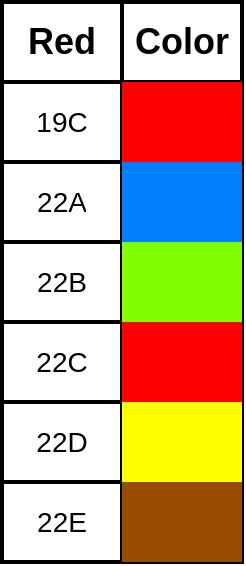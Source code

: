 <mxfile version="21.5.0" type="github">
  <diagram name="Página-1" id="VVQ3uWC_pOcY1xDPHB3c">
    <mxGraphModel dx="189" dy="300" grid="0" gridSize="10" guides="1" tooltips="1" connect="1" arrows="1" fold="1" page="1" pageScale="1" pageWidth="827" pageHeight="1169" math="0" shadow="0">
      <root>
        <mxCell id="0" />
        <mxCell id="1" parent="0" />
        <mxCell id="pIYx0gu5iTVSZUC7_cBy-79" value="" style="shape=table;startSize=0;container=1;collapsible=0;childLayout=tableLayout;strokeWidth=2;" vertex="1" parent="1">
          <mxGeometry x="352" y="251" width="120" height="280" as="geometry" />
        </mxCell>
        <mxCell id="pIYx0gu5iTVSZUC7_cBy-80" value="" style="shape=tableRow;horizontal=0;startSize=0;swimlaneHead=0;swimlaneBody=0;strokeColor=inherit;top=0;left=0;bottom=0;right=0;collapsible=0;dropTarget=0;fillColor=none;points=[[0,0.5],[1,0.5]];portConstraint=eastwest;" vertex="1" parent="pIYx0gu5iTVSZUC7_cBy-79">
          <mxGeometry width="120" height="40" as="geometry" />
        </mxCell>
        <mxCell id="pIYx0gu5iTVSZUC7_cBy-81" value="&lt;b&gt;&lt;font style=&quot;font-size: 18px;&quot;&gt;Red&lt;/font&gt;&lt;/b&gt;" style="shape=partialRectangle;html=1;whiteSpace=wrap;connectable=0;strokeColor=inherit;overflow=hidden;fillColor=none;top=0;left=0;bottom=0;right=0;pointerEvents=1;" vertex="1" parent="pIYx0gu5iTVSZUC7_cBy-80">
          <mxGeometry width="60" height="40" as="geometry">
            <mxRectangle width="60" height="40" as="alternateBounds" />
          </mxGeometry>
        </mxCell>
        <mxCell id="pIYx0gu5iTVSZUC7_cBy-82" value="&lt;font style=&quot;font-size: 18px;&quot;&gt;&lt;b&gt;Color&lt;/b&gt;&lt;/font&gt;" style="shape=partialRectangle;html=1;whiteSpace=wrap;connectable=0;strokeColor=inherit;overflow=hidden;fillColor=none;top=0;left=0;bottom=0;right=0;pointerEvents=1;" vertex="1" parent="pIYx0gu5iTVSZUC7_cBy-80">
          <mxGeometry x="60" width="60" height="40" as="geometry">
            <mxRectangle width="60" height="40" as="alternateBounds" />
          </mxGeometry>
        </mxCell>
        <mxCell id="pIYx0gu5iTVSZUC7_cBy-83" value="" style="shape=tableRow;horizontal=0;startSize=0;swimlaneHead=0;swimlaneBody=0;strokeColor=inherit;top=0;left=0;bottom=0;right=0;collapsible=0;dropTarget=0;fillColor=none;points=[[0,0.5],[1,0.5]];portConstraint=eastwest;" vertex="1" parent="pIYx0gu5iTVSZUC7_cBy-79">
          <mxGeometry y="40" width="120" height="40" as="geometry" />
        </mxCell>
        <mxCell id="pIYx0gu5iTVSZUC7_cBy-84" value="&lt;font style=&quot;font-size: 14px;&quot;&gt;19C&lt;/font&gt;" style="shape=partialRectangle;html=1;whiteSpace=wrap;connectable=0;strokeColor=inherit;overflow=hidden;fillColor=none;top=0;left=0;bottom=0;right=0;pointerEvents=1;" vertex="1" parent="pIYx0gu5iTVSZUC7_cBy-83">
          <mxGeometry width="60" height="40" as="geometry">
            <mxRectangle width="60" height="40" as="alternateBounds" />
          </mxGeometry>
        </mxCell>
        <mxCell id="pIYx0gu5iTVSZUC7_cBy-85" value="" style="shape=partialRectangle;html=1;whiteSpace=wrap;connectable=0;strokeColor=inherit;overflow=hidden;fillColor=#FF0000;top=0;left=0;bottom=0;right=0;pointerEvents=1;strokeWidth=2;" vertex="1" parent="pIYx0gu5iTVSZUC7_cBy-83">
          <mxGeometry x="60" width="60" height="40" as="geometry">
            <mxRectangle width="60" height="40" as="alternateBounds" />
          </mxGeometry>
        </mxCell>
        <mxCell id="pIYx0gu5iTVSZUC7_cBy-86" value="" style="shape=tableRow;horizontal=0;startSize=0;swimlaneHead=0;swimlaneBody=0;strokeColor=inherit;top=0;left=0;bottom=0;right=0;collapsible=0;dropTarget=0;fillColor=none;points=[[0,0.5],[1,0.5]];portConstraint=eastwest;" vertex="1" parent="pIYx0gu5iTVSZUC7_cBy-79">
          <mxGeometry y="80" width="120" height="40" as="geometry" />
        </mxCell>
        <mxCell id="pIYx0gu5iTVSZUC7_cBy-87" value="&lt;font style=&quot;font-size: 14px;&quot;&gt;22A&lt;/font&gt;" style="shape=partialRectangle;html=1;whiteSpace=wrap;connectable=0;strokeColor=inherit;overflow=hidden;fillColor=none;top=0;left=0;bottom=0;right=0;pointerEvents=1;" vertex="1" parent="pIYx0gu5iTVSZUC7_cBy-86">
          <mxGeometry width="60" height="40" as="geometry">
            <mxRectangle width="60" height="40" as="alternateBounds" />
          </mxGeometry>
        </mxCell>
        <mxCell id="pIYx0gu5iTVSZUC7_cBy-88" value="" style="shape=partialRectangle;html=1;whiteSpace=wrap;connectable=0;strokeColor=default;overflow=hidden;fillColor=#007FFF;top=0;left=0;bottom=0;right=0;pointerEvents=1;strokeWidth=2;" vertex="1" parent="pIYx0gu5iTVSZUC7_cBy-86">
          <mxGeometry x="60" width="60" height="40" as="geometry">
            <mxRectangle width="60" height="40" as="alternateBounds" />
          </mxGeometry>
        </mxCell>
        <mxCell id="pIYx0gu5iTVSZUC7_cBy-89" value="" style="shape=tableRow;horizontal=0;startSize=0;swimlaneHead=0;swimlaneBody=0;strokeColor=inherit;top=0;left=0;bottom=0;right=0;collapsible=0;dropTarget=0;fillColor=none;points=[[0,0.5],[1,0.5]];portConstraint=eastwest;" vertex="1" parent="pIYx0gu5iTVSZUC7_cBy-79">
          <mxGeometry y="120" width="120" height="40" as="geometry" />
        </mxCell>
        <mxCell id="pIYx0gu5iTVSZUC7_cBy-90" value="&lt;font style=&quot;font-size: 14px;&quot;&gt;22B&lt;/font&gt;" style="shape=partialRectangle;html=1;whiteSpace=wrap;connectable=0;strokeColor=inherit;overflow=hidden;fillColor=none;top=0;left=0;bottom=0;right=0;pointerEvents=1;" vertex="1" parent="pIYx0gu5iTVSZUC7_cBy-89">
          <mxGeometry width="60" height="40" as="geometry">
            <mxRectangle width="60" height="40" as="alternateBounds" />
          </mxGeometry>
        </mxCell>
        <mxCell id="pIYx0gu5iTVSZUC7_cBy-91" value="" style="shape=partialRectangle;html=1;whiteSpace=wrap;connectable=0;strokeColor=inherit;overflow=hidden;fillColor=#80FF00;top=0;left=0;bottom=0;right=0;pointerEvents=1;" vertex="1" parent="pIYx0gu5iTVSZUC7_cBy-89">
          <mxGeometry x="60" width="60" height="40" as="geometry">
            <mxRectangle width="60" height="40" as="alternateBounds" />
          </mxGeometry>
        </mxCell>
        <mxCell id="pIYx0gu5iTVSZUC7_cBy-92" value="" style="shape=tableRow;horizontal=0;startSize=0;swimlaneHead=0;swimlaneBody=0;strokeColor=inherit;top=0;left=0;bottom=0;right=0;collapsible=0;dropTarget=0;fillColor=none;points=[[0,0.5],[1,0.5]];portConstraint=eastwest;" vertex="1" parent="pIYx0gu5iTVSZUC7_cBy-79">
          <mxGeometry y="160" width="120" height="40" as="geometry" />
        </mxCell>
        <mxCell id="pIYx0gu5iTVSZUC7_cBy-93" value="&lt;font style=&quot;font-size: 14px;&quot;&gt;22C&lt;/font&gt;" style="shape=partialRectangle;html=1;whiteSpace=wrap;connectable=0;strokeColor=inherit;overflow=hidden;fillColor=none;top=0;left=0;bottom=0;right=0;pointerEvents=1;" vertex="1" parent="pIYx0gu5iTVSZUC7_cBy-92">
          <mxGeometry width="60" height="40" as="geometry">
            <mxRectangle width="60" height="40" as="alternateBounds" />
          </mxGeometry>
        </mxCell>
        <mxCell id="pIYx0gu5iTVSZUC7_cBy-94" value="" style="shape=partialRectangle;html=1;whiteSpace=wrap;connectable=0;strokeColor=default;overflow=hidden;fillColor=#ff0000;top=0;left=0;bottom=0;right=0;pointerEvents=1;strokeWidth=2;perimeterSpacing=2;" vertex="1" parent="pIYx0gu5iTVSZUC7_cBy-92">
          <mxGeometry x="60" width="60" height="40" as="geometry">
            <mxRectangle width="60" height="40" as="alternateBounds" />
          </mxGeometry>
        </mxCell>
        <mxCell id="pIYx0gu5iTVSZUC7_cBy-95" value="" style="shape=tableRow;horizontal=0;startSize=0;swimlaneHead=0;swimlaneBody=0;strokeColor=inherit;top=0;left=0;bottom=0;right=0;collapsible=0;dropTarget=0;fillColor=none;points=[[0,0.5],[1,0.5]];portConstraint=eastwest;" vertex="1" parent="pIYx0gu5iTVSZUC7_cBy-79">
          <mxGeometry y="200" width="120" height="40" as="geometry" />
        </mxCell>
        <mxCell id="pIYx0gu5iTVSZUC7_cBy-96" value="&lt;font style=&quot;font-size: 14px;&quot;&gt;22D&lt;/font&gt;" style="shape=partialRectangle;html=1;whiteSpace=wrap;connectable=0;strokeColor=inherit;overflow=hidden;fillColor=none;top=0;left=0;bottom=0;right=0;pointerEvents=1;" vertex="1" parent="pIYx0gu5iTVSZUC7_cBy-95">
          <mxGeometry width="60" height="40" as="geometry">
            <mxRectangle width="60" height="40" as="alternateBounds" />
          </mxGeometry>
        </mxCell>
        <mxCell id="pIYx0gu5iTVSZUC7_cBy-97" value="" style="shape=partialRectangle;html=1;whiteSpace=wrap;connectable=0;strokeColor=default;overflow=hidden;fillColor=#FFFF00;top=0;left=0;bottom=0;right=0;pointerEvents=1;perimeterSpacing=2;" vertex="1" parent="pIYx0gu5iTVSZUC7_cBy-95">
          <mxGeometry x="60" width="60" height="40" as="geometry">
            <mxRectangle width="60" height="40" as="alternateBounds" />
          </mxGeometry>
        </mxCell>
        <mxCell id="pIYx0gu5iTVSZUC7_cBy-98" value="" style="shape=tableRow;horizontal=0;startSize=0;swimlaneHead=0;swimlaneBody=0;strokeColor=inherit;top=0;left=0;bottom=0;right=0;collapsible=0;dropTarget=0;fillColor=none;points=[[0,0.5],[1,0.5]];portConstraint=eastwest;" vertex="1" parent="pIYx0gu5iTVSZUC7_cBy-79">
          <mxGeometry y="240" width="120" height="40" as="geometry" />
        </mxCell>
        <mxCell id="pIYx0gu5iTVSZUC7_cBy-99" value="&lt;font style=&quot;font-size: 14px;&quot;&gt;22E&lt;/font&gt;" style="shape=partialRectangle;html=1;whiteSpace=wrap;connectable=0;strokeColor=inherit;overflow=hidden;fillColor=none;top=0;left=0;bottom=0;right=0;pointerEvents=1;" vertex="1" parent="pIYx0gu5iTVSZUC7_cBy-98">
          <mxGeometry width="60" height="40" as="geometry">
            <mxRectangle width="60" height="40" as="alternateBounds" />
          </mxGeometry>
        </mxCell>
        <mxCell id="pIYx0gu5iTVSZUC7_cBy-100" value="" style="shape=partialRectangle;html=1;whiteSpace=wrap;connectable=0;strokeColor=default;overflow=hidden;fillColor=#994C00;top=0;left=0;bottom=0;right=0;pointerEvents=1;strokeWidth=2;perimeterSpacing=2;" vertex="1" parent="pIYx0gu5iTVSZUC7_cBy-98">
          <mxGeometry x="60" width="60" height="40" as="geometry">
            <mxRectangle width="60" height="40" as="alternateBounds" />
          </mxGeometry>
        </mxCell>
      </root>
    </mxGraphModel>
  </diagram>
</mxfile>
